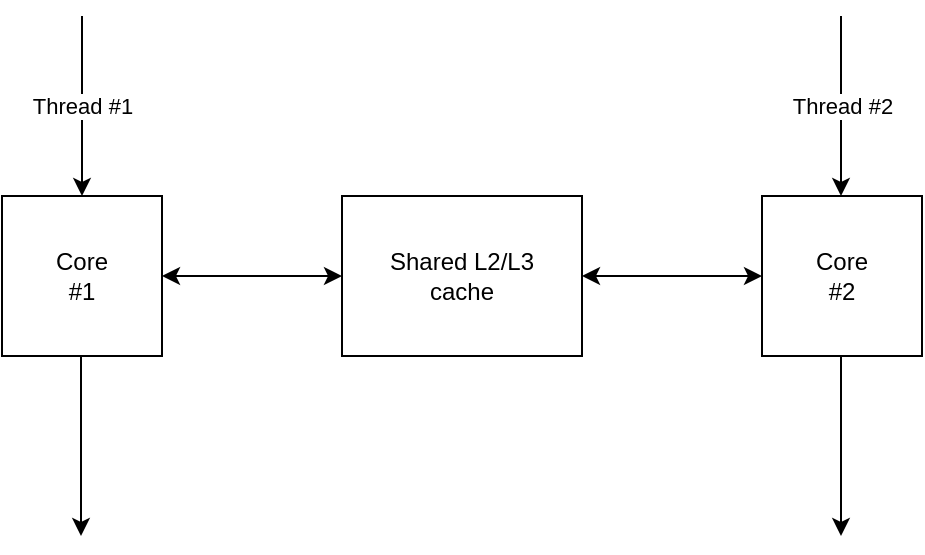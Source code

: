 <mxfile version="14.6.9" type="device"><diagram id="TBSOM68P-Lc4s-ogxc5o" name="Page-1"><mxGraphModel dx="1198" dy="623" grid="1" gridSize="10" guides="1" tooltips="1" connect="1" arrows="1" fold="1" page="1" pageScale="1" pageWidth="2336" pageHeight="1654" math="0" shadow="0"><root><mxCell id="0"/><mxCell id="1" parent="0"/><mxCell id="6agt8LVmkZpDo2k6mqpe-4" style="edgeStyle=orthogonalEdgeStyle;rounded=0;orthogonalLoop=1;jettySize=auto;html=1;exitX=1;exitY=0.5;exitDx=0;exitDy=0;entryX=0;entryY=0.5;entryDx=0;entryDy=0;startArrow=classic;startFill=1;" edge="1" parent="1" source="6agt8LVmkZpDo2k6mqpe-1" target="6agt8LVmkZpDo2k6mqpe-3"><mxGeometry relative="1" as="geometry"/></mxCell><mxCell id="6agt8LVmkZpDo2k6mqpe-1" value="&lt;div&gt;Core&lt;/div&gt;&lt;div&gt;#1&lt;br&gt;&lt;/div&gt;" style="rounded=0;whiteSpace=wrap;html=1;" vertex="1" parent="1"><mxGeometry x="320" y="250" width="80" height="80" as="geometry"/></mxCell><mxCell id="6agt8LVmkZpDo2k6mqpe-2" value="&lt;div&gt;Core&lt;/div&gt;&lt;div&gt;#2&lt;/div&gt;" style="rounded=0;whiteSpace=wrap;html=1;" vertex="1" parent="1"><mxGeometry x="700" y="250" width="80" height="80" as="geometry"/></mxCell><mxCell id="6agt8LVmkZpDo2k6mqpe-5" style="edgeStyle=orthogonalEdgeStyle;rounded=0;orthogonalLoop=1;jettySize=auto;html=1;exitX=1;exitY=0.5;exitDx=0;exitDy=0;entryX=0;entryY=0.5;entryDx=0;entryDy=0;startArrow=classic;startFill=1;" edge="1" parent="1" source="6agt8LVmkZpDo2k6mqpe-3" target="6agt8LVmkZpDo2k6mqpe-2"><mxGeometry relative="1" as="geometry"/></mxCell><mxCell id="6agt8LVmkZpDo2k6mqpe-3" value="&lt;div&gt;Shared L2/L3&lt;/div&gt;&lt;div&gt;cache&lt;br&gt;&lt;/div&gt;" style="rounded=0;whiteSpace=wrap;html=1;" vertex="1" parent="1"><mxGeometry x="490" y="250" width="120" height="80" as="geometry"/></mxCell><mxCell id="6agt8LVmkZpDo2k6mqpe-6" value="Thread #1" style="endArrow=classic;html=1;entryX=0.5;entryY=0;entryDx=0;entryDy=0;" edge="1" parent="1" target="6agt8LVmkZpDo2k6mqpe-1"><mxGeometry width="50" height="50" relative="1" as="geometry"><mxPoint x="360" y="160" as="sourcePoint"/><mxPoint x="360" y="110" as="targetPoint"/></mxGeometry></mxCell><mxCell id="6agt8LVmkZpDo2k6mqpe-7" value="Thread #2" style="endArrow=classic;html=1;entryX=0.5;entryY=0;entryDx=0;entryDy=0;" edge="1" parent="1"><mxGeometry width="50" height="50" relative="1" as="geometry"><mxPoint x="739.5" y="160" as="sourcePoint"/><mxPoint x="739.5" y="250" as="targetPoint"/></mxGeometry></mxCell><mxCell id="6agt8LVmkZpDo2k6mqpe-8" value="" style="endArrow=classic;html=1;entryX=0.5;entryY=0;entryDx=0;entryDy=0;" edge="1" parent="1"><mxGeometry width="50" height="50" relative="1" as="geometry"><mxPoint x="359.5" y="330" as="sourcePoint"/><mxPoint x="359.5" y="420" as="targetPoint"/></mxGeometry></mxCell><mxCell id="6agt8LVmkZpDo2k6mqpe-9" value="" style="endArrow=classic;html=1;entryX=0.5;entryY=0;entryDx=0;entryDy=0;" edge="1" parent="1"><mxGeometry width="50" height="50" relative="1" as="geometry"><mxPoint x="739.5" y="330" as="sourcePoint"/><mxPoint x="739.5" y="420" as="targetPoint"/></mxGeometry></mxCell></root></mxGraphModel></diagram></mxfile>